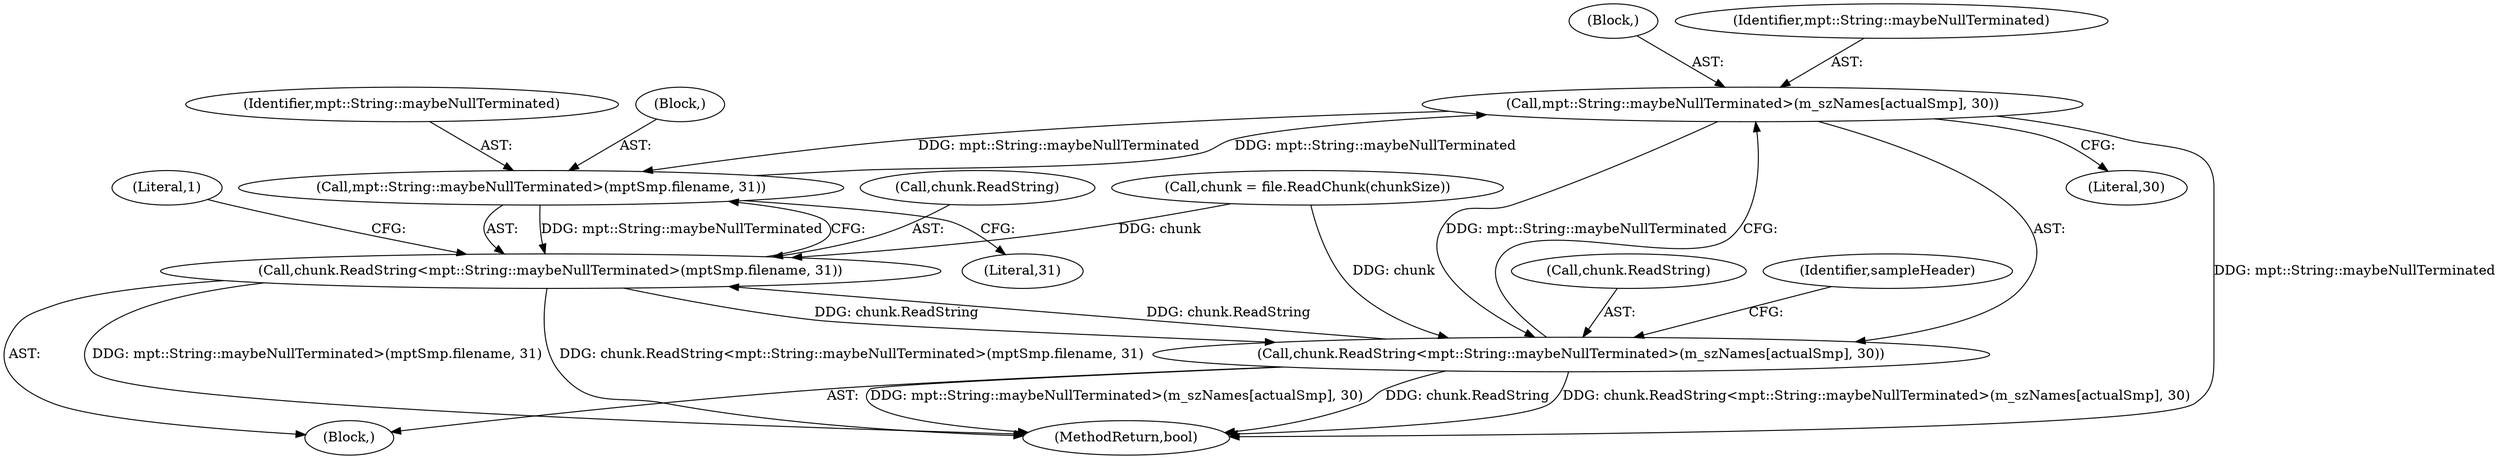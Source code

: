 digraph "0_openmpt_61fc6d3030a4d4283105cb5fb46b27b42fa5575e_1@array" {
"1000292" [label="(Call,mpt::String::maybeNullTerminated>(m_szNames[actualSmp], 30))"];
"1000279" [label="(Call,mpt::String::maybeNullTerminated>(mptSmp.filename, 31))"];
"1000292" [label="(Call,mpt::String::maybeNullTerminated>(m_szNames[actualSmp], 30))"];
"1000275" [label="(Call,chunk.ReadString<mpt::String::maybeNullTerminated>(mptSmp.filename, 31))"];
"1000288" [label="(Call,chunk.ReadString<mpt::String::maybeNullTerminated>(m_szNames[actualSmp], 30))"];
"1000249" [label="(Call,chunk = file.ReadChunk(chunkSize))"];
"1000281" [label="(Block,)"];
"1000289" [label="(Call,chunk.ReadString)"];
"1000274" [label="(Block,)"];
"1000292" [label="(Call,mpt::String::maybeNullTerminated>(m_szNames[actualSmp], 30))"];
"1000288" [label="(Call,chunk.ReadString<mpt::String::maybeNullTerminated>(m_szNames[actualSmp], 30))"];
"1002118" [label="(MethodReturn,bool)"];
"1000279" [label="(Call,mpt::String::maybeNullTerminated>(mptSmp.filename, 31))"];
"1000285" [label="(Literal,31)"];
"1000280" [label="(Identifier,mpt::String::maybeNullTerminated)"];
"1000276" [label="(Call,chunk.ReadString)"];
"1000294" [label="(Block,)"];
"1000287" [label="(Literal,1)"];
"1000328" [label="(Identifier,sampleHeader)"];
"1000275" [label="(Call,chunk.ReadString<mpt::String::maybeNullTerminated>(mptSmp.filename, 31))"];
"1000293" [label="(Identifier,mpt::String::maybeNullTerminated)"];
"1000298" [label="(Literal,30)"];
"1000292" -> "1000288"  [label="AST: "];
"1000292" -> "1000298"  [label="CFG: "];
"1000293" -> "1000292"  [label="AST: "];
"1000294" -> "1000292"  [label="AST: "];
"1000288" -> "1000292"  [label="CFG: "];
"1000292" -> "1002118"  [label="DDG: mpt::String::maybeNullTerminated"];
"1000292" -> "1000279"  [label="DDG: mpt::String::maybeNullTerminated"];
"1000292" -> "1000288"  [label="DDG: mpt::String::maybeNullTerminated"];
"1000279" -> "1000292"  [label="DDG: mpt::String::maybeNullTerminated"];
"1000279" -> "1000275"  [label="AST: "];
"1000279" -> "1000285"  [label="CFG: "];
"1000280" -> "1000279"  [label="AST: "];
"1000281" -> "1000279"  [label="AST: "];
"1000275" -> "1000279"  [label="CFG: "];
"1000279" -> "1000275"  [label="DDG: mpt::String::maybeNullTerminated"];
"1000275" -> "1000274"  [label="AST: "];
"1000276" -> "1000275"  [label="AST: "];
"1000287" -> "1000275"  [label="CFG: "];
"1000275" -> "1002118"  [label="DDG: chunk.ReadString<mpt::String::maybeNullTerminated>(mptSmp.filename, 31)"];
"1000275" -> "1002118"  [label="DDG: mpt::String::maybeNullTerminated>(mptSmp.filename, 31)"];
"1000288" -> "1000275"  [label="DDG: chunk.ReadString"];
"1000249" -> "1000275"  [label="DDG: chunk"];
"1000275" -> "1000288"  [label="DDG: chunk.ReadString"];
"1000288" -> "1000274"  [label="AST: "];
"1000289" -> "1000288"  [label="AST: "];
"1000328" -> "1000288"  [label="CFG: "];
"1000288" -> "1002118"  [label="DDG: mpt::String::maybeNullTerminated>(m_szNames[actualSmp], 30)"];
"1000288" -> "1002118"  [label="DDG: chunk.ReadString"];
"1000288" -> "1002118"  [label="DDG: chunk.ReadString<mpt::String::maybeNullTerminated>(m_szNames[actualSmp], 30)"];
"1000249" -> "1000288"  [label="DDG: chunk"];
}
